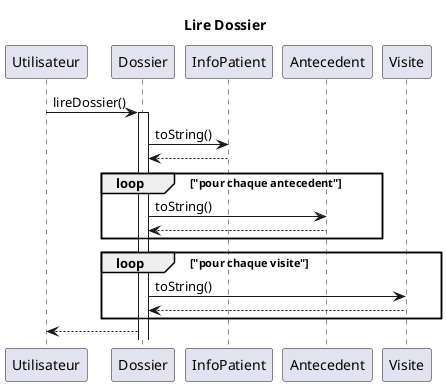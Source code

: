 @startuml seqLireDossier

title Lire Dossier

participant Utilisateur as U
participant Dossier as D
participant InfoPatient as I
participant Antecedent as A
participant Visite as V


U -> D: lireDossier()
activate D
D -> I: toString()
I --> D
loop "pour chaque antecedent"
    D -> A: toString()
    A --> D
end
loop "pour chaque visite"
    D -> V: toString()
    V --> D
end
D --> U


@enduml

